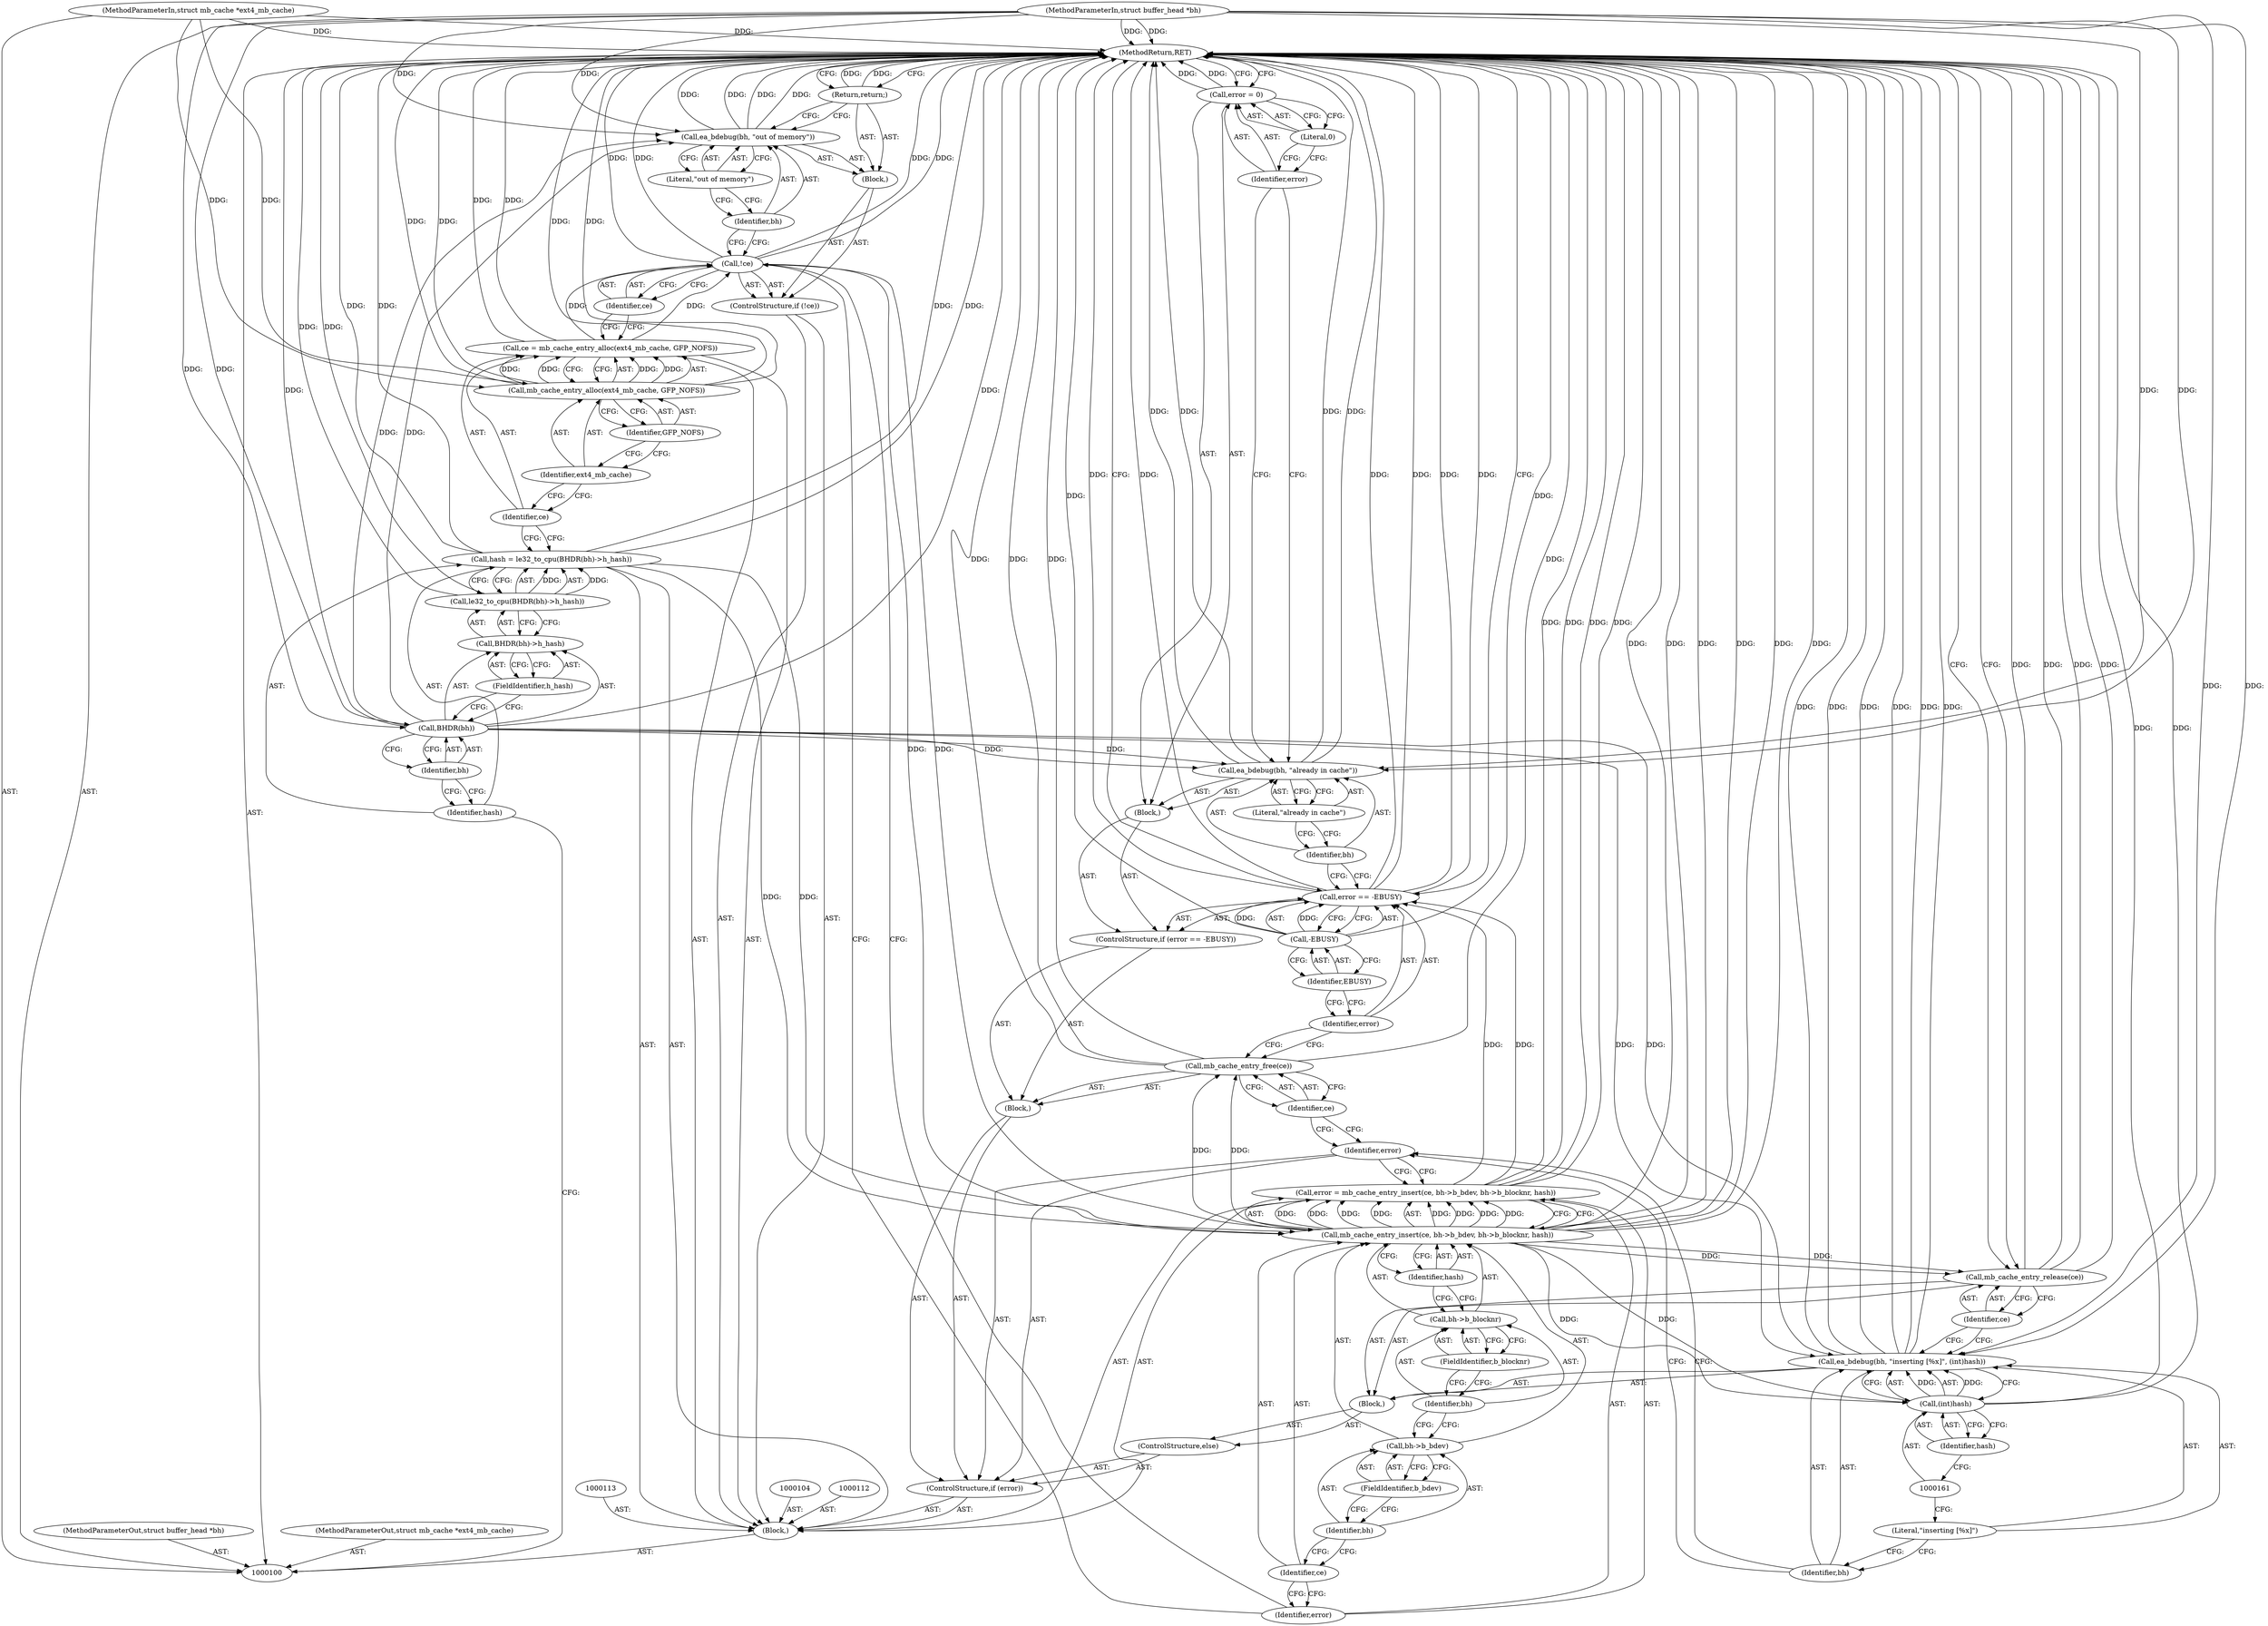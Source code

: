 digraph "1_linux_82939d7999dfc1f1998c4b1c12e2f19edbdff272_5" {
"1000165" [label="(MethodReturn,RET)"];
"1000101" [label="(MethodParameterIn,struct mb_cache *ext4_mb_cache)"];
"1000237" [label="(MethodParameterOut,struct mb_cache *ext4_mb_cache)"];
"1000102" [label="(MethodParameterIn,struct buffer_head *bh)"];
"1000238" [label="(MethodParameterOut,struct buffer_head *bh)"];
"1000126" [label="(Return,return;)"];
"1000127" [label="(Call,error = mb_cache_entry_insert(ce, bh->b_bdev, bh->b_blocknr, hash))"];
"1000128" [label="(Identifier,error)"];
"1000130" [label="(Identifier,ce)"];
"1000131" [label="(Call,bh->b_bdev)"];
"1000132" [label="(Identifier,bh)"];
"1000133" [label="(FieldIdentifier,b_bdev)"];
"1000134" [label="(Call,bh->b_blocknr)"];
"1000135" [label="(Identifier,bh)"];
"1000136" [label="(FieldIdentifier,b_blocknr)"];
"1000137" [label="(Identifier,hash)"];
"1000129" [label="(Call,mb_cache_entry_insert(ce, bh->b_bdev, bh->b_blocknr, hash))"];
"1000140" [label="(Block,)"];
"1000138" [label="(ControlStructure,if (error))"];
"1000139" [label="(Identifier,error)"];
"1000141" [label="(Call,mb_cache_entry_free(ce))"];
"1000142" [label="(Identifier,ce)"];
"1000146" [label="(Call,-EBUSY)"];
"1000147" [label="(Identifier,EBUSY)"];
"1000143" [label="(ControlStructure,if (error == -EBUSY))"];
"1000148" [label="(Block,)"];
"1000144" [label="(Call,error == -EBUSY)"];
"1000145" [label="(Identifier,error)"];
"1000150" [label="(Identifier,bh)"];
"1000151" [label="(Literal,\"already in cache\")"];
"1000149" [label="(Call,ea_bdebug(bh, \"already in cache\"))"];
"1000154" [label="(Literal,0)"];
"1000152" [label="(Call,error = 0)"];
"1000153" [label="(Identifier,error)"];
"1000155" [label="(ControlStructure,else)"];
"1000156" [label="(Block,)"];
"1000103" [label="(Block,)"];
"1000158" [label="(Identifier,bh)"];
"1000159" [label="(Literal,\"inserting [%x]\")"];
"1000157" [label="(Call,ea_bdebug(bh, \"inserting [%x]\", (int)hash))"];
"1000160" [label="(Call,(int)hash)"];
"1000162" [label="(Identifier,hash)"];
"1000163" [label="(Call,mb_cache_entry_release(ce))"];
"1000164" [label="(Identifier,ce)"];
"1000107" [label="(Call,le32_to_cpu(BHDR(bh)->h_hash))"];
"1000108" [label="(Call,BHDR(bh)->h_hash)"];
"1000109" [label="(Call,BHDR(bh))"];
"1000110" [label="(Identifier,bh)"];
"1000111" [label="(FieldIdentifier,h_hash)"];
"1000105" [label="(Call,hash = le32_to_cpu(BHDR(bh)->h_hash))"];
"1000106" [label="(Identifier,hash)"];
"1000114" [label="(Call,ce = mb_cache_entry_alloc(ext4_mb_cache, GFP_NOFS))"];
"1000115" [label="(Identifier,ce)"];
"1000117" [label="(Identifier,ext4_mb_cache)"];
"1000118" [label="(Identifier,GFP_NOFS)"];
"1000116" [label="(Call,mb_cache_entry_alloc(ext4_mb_cache, GFP_NOFS))"];
"1000119" [label="(ControlStructure,if (!ce))"];
"1000122" [label="(Block,)"];
"1000120" [label="(Call,!ce)"];
"1000121" [label="(Identifier,ce)"];
"1000124" [label="(Identifier,bh)"];
"1000125" [label="(Literal,\"out of memory\")"];
"1000123" [label="(Call,ea_bdebug(bh, \"out of memory\"))"];
"1000165" -> "1000100"  [label="AST: "];
"1000165" -> "1000126"  [label="CFG: "];
"1000165" -> "1000152"  [label="CFG: "];
"1000165" -> "1000144"  [label="CFG: "];
"1000165" -> "1000163"  [label="CFG: "];
"1000116" -> "1000165"  [label="DDG: "];
"1000116" -> "1000165"  [label="DDG: "];
"1000163" -> "1000165"  [label="DDG: "];
"1000163" -> "1000165"  [label="DDG: "];
"1000141" -> "1000165"  [label="DDG: "];
"1000141" -> "1000165"  [label="DDG: "];
"1000107" -> "1000165"  [label="DDG: "];
"1000105" -> "1000165"  [label="DDG: "];
"1000105" -> "1000165"  [label="DDG: "];
"1000157" -> "1000165"  [label="DDG: "];
"1000157" -> "1000165"  [label="DDG: "];
"1000157" -> "1000165"  [label="DDG: "];
"1000120" -> "1000165"  [label="DDG: "];
"1000120" -> "1000165"  [label="DDG: "];
"1000149" -> "1000165"  [label="DDG: "];
"1000149" -> "1000165"  [label="DDG: "];
"1000102" -> "1000165"  [label="DDG: "];
"1000144" -> "1000165"  [label="DDG: "];
"1000144" -> "1000165"  [label="DDG: "];
"1000144" -> "1000165"  [label="DDG: "];
"1000127" -> "1000165"  [label="DDG: "];
"1000127" -> "1000165"  [label="DDG: "];
"1000123" -> "1000165"  [label="DDG: "];
"1000123" -> "1000165"  [label="DDG: "];
"1000129" -> "1000165"  [label="DDG: "];
"1000129" -> "1000165"  [label="DDG: "];
"1000129" -> "1000165"  [label="DDG: "];
"1000152" -> "1000165"  [label="DDG: "];
"1000101" -> "1000165"  [label="DDG: "];
"1000109" -> "1000165"  [label="DDG: "];
"1000160" -> "1000165"  [label="DDG: "];
"1000146" -> "1000165"  [label="DDG: "];
"1000114" -> "1000165"  [label="DDG: "];
"1000126" -> "1000165"  [label="DDG: "];
"1000101" -> "1000100"  [label="AST: "];
"1000101" -> "1000165"  [label="DDG: "];
"1000101" -> "1000116"  [label="DDG: "];
"1000237" -> "1000100"  [label="AST: "];
"1000102" -> "1000100"  [label="AST: "];
"1000102" -> "1000165"  [label="DDG: "];
"1000102" -> "1000109"  [label="DDG: "];
"1000102" -> "1000123"  [label="DDG: "];
"1000102" -> "1000149"  [label="DDG: "];
"1000102" -> "1000157"  [label="DDG: "];
"1000238" -> "1000100"  [label="AST: "];
"1000126" -> "1000122"  [label="AST: "];
"1000126" -> "1000123"  [label="CFG: "];
"1000165" -> "1000126"  [label="CFG: "];
"1000126" -> "1000165"  [label="DDG: "];
"1000127" -> "1000103"  [label="AST: "];
"1000127" -> "1000129"  [label="CFG: "];
"1000128" -> "1000127"  [label="AST: "];
"1000129" -> "1000127"  [label="AST: "];
"1000139" -> "1000127"  [label="CFG: "];
"1000127" -> "1000165"  [label="DDG: "];
"1000127" -> "1000165"  [label="DDG: "];
"1000129" -> "1000127"  [label="DDG: "];
"1000129" -> "1000127"  [label="DDG: "];
"1000129" -> "1000127"  [label="DDG: "];
"1000129" -> "1000127"  [label="DDG: "];
"1000127" -> "1000144"  [label="DDG: "];
"1000128" -> "1000127"  [label="AST: "];
"1000128" -> "1000120"  [label="CFG: "];
"1000130" -> "1000128"  [label="CFG: "];
"1000130" -> "1000129"  [label="AST: "];
"1000130" -> "1000128"  [label="CFG: "];
"1000132" -> "1000130"  [label="CFG: "];
"1000131" -> "1000129"  [label="AST: "];
"1000131" -> "1000133"  [label="CFG: "];
"1000132" -> "1000131"  [label="AST: "];
"1000133" -> "1000131"  [label="AST: "];
"1000135" -> "1000131"  [label="CFG: "];
"1000132" -> "1000131"  [label="AST: "];
"1000132" -> "1000130"  [label="CFG: "];
"1000133" -> "1000132"  [label="CFG: "];
"1000133" -> "1000131"  [label="AST: "];
"1000133" -> "1000132"  [label="CFG: "];
"1000131" -> "1000133"  [label="CFG: "];
"1000134" -> "1000129"  [label="AST: "];
"1000134" -> "1000136"  [label="CFG: "];
"1000135" -> "1000134"  [label="AST: "];
"1000136" -> "1000134"  [label="AST: "];
"1000137" -> "1000134"  [label="CFG: "];
"1000135" -> "1000134"  [label="AST: "];
"1000135" -> "1000131"  [label="CFG: "];
"1000136" -> "1000135"  [label="CFG: "];
"1000136" -> "1000134"  [label="AST: "];
"1000136" -> "1000135"  [label="CFG: "];
"1000134" -> "1000136"  [label="CFG: "];
"1000137" -> "1000129"  [label="AST: "];
"1000137" -> "1000134"  [label="CFG: "];
"1000129" -> "1000137"  [label="CFG: "];
"1000129" -> "1000127"  [label="AST: "];
"1000129" -> "1000137"  [label="CFG: "];
"1000130" -> "1000129"  [label="AST: "];
"1000131" -> "1000129"  [label="AST: "];
"1000134" -> "1000129"  [label="AST: "];
"1000137" -> "1000129"  [label="AST: "];
"1000127" -> "1000129"  [label="CFG: "];
"1000129" -> "1000165"  [label="DDG: "];
"1000129" -> "1000165"  [label="DDG: "];
"1000129" -> "1000165"  [label="DDG: "];
"1000129" -> "1000127"  [label="DDG: "];
"1000129" -> "1000127"  [label="DDG: "];
"1000129" -> "1000127"  [label="DDG: "];
"1000129" -> "1000127"  [label="DDG: "];
"1000120" -> "1000129"  [label="DDG: "];
"1000105" -> "1000129"  [label="DDG: "];
"1000129" -> "1000141"  [label="DDG: "];
"1000129" -> "1000160"  [label="DDG: "];
"1000129" -> "1000163"  [label="DDG: "];
"1000140" -> "1000138"  [label="AST: "];
"1000141" -> "1000140"  [label="AST: "];
"1000143" -> "1000140"  [label="AST: "];
"1000138" -> "1000103"  [label="AST: "];
"1000139" -> "1000138"  [label="AST: "];
"1000140" -> "1000138"  [label="AST: "];
"1000155" -> "1000138"  [label="AST: "];
"1000139" -> "1000138"  [label="AST: "];
"1000139" -> "1000127"  [label="CFG: "];
"1000142" -> "1000139"  [label="CFG: "];
"1000158" -> "1000139"  [label="CFG: "];
"1000141" -> "1000140"  [label="AST: "];
"1000141" -> "1000142"  [label="CFG: "];
"1000142" -> "1000141"  [label="AST: "];
"1000145" -> "1000141"  [label="CFG: "];
"1000141" -> "1000165"  [label="DDG: "];
"1000141" -> "1000165"  [label="DDG: "];
"1000129" -> "1000141"  [label="DDG: "];
"1000142" -> "1000141"  [label="AST: "];
"1000142" -> "1000139"  [label="CFG: "];
"1000141" -> "1000142"  [label="CFG: "];
"1000146" -> "1000144"  [label="AST: "];
"1000146" -> "1000147"  [label="CFG: "];
"1000147" -> "1000146"  [label="AST: "];
"1000144" -> "1000146"  [label="CFG: "];
"1000146" -> "1000165"  [label="DDG: "];
"1000146" -> "1000144"  [label="DDG: "];
"1000147" -> "1000146"  [label="AST: "];
"1000147" -> "1000145"  [label="CFG: "];
"1000146" -> "1000147"  [label="CFG: "];
"1000143" -> "1000140"  [label="AST: "];
"1000144" -> "1000143"  [label="AST: "];
"1000148" -> "1000143"  [label="AST: "];
"1000148" -> "1000143"  [label="AST: "];
"1000149" -> "1000148"  [label="AST: "];
"1000152" -> "1000148"  [label="AST: "];
"1000144" -> "1000143"  [label="AST: "];
"1000144" -> "1000146"  [label="CFG: "];
"1000145" -> "1000144"  [label="AST: "];
"1000146" -> "1000144"  [label="AST: "];
"1000150" -> "1000144"  [label="CFG: "];
"1000165" -> "1000144"  [label="CFG: "];
"1000144" -> "1000165"  [label="DDG: "];
"1000144" -> "1000165"  [label="DDG: "];
"1000144" -> "1000165"  [label="DDG: "];
"1000127" -> "1000144"  [label="DDG: "];
"1000146" -> "1000144"  [label="DDG: "];
"1000145" -> "1000144"  [label="AST: "];
"1000145" -> "1000141"  [label="CFG: "];
"1000147" -> "1000145"  [label="CFG: "];
"1000150" -> "1000149"  [label="AST: "];
"1000150" -> "1000144"  [label="CFG: "];
"1000151" -> "1000150"  [label="CFG: "];
"1000151" -> "1000149"  [label="AST: "];
"1000151" -> "1000150"  [label="CFG: "];
"1000149" -> "1000151"  [label="CFG: "];
"1000149" -> "1000148"  [label="AST: "];
"1000149" -> "1000151"  [label="CFG: "];
"1000150" -> "1000149"  [label="AST: "];
"1000151" -> "1000149"  [label="AST: "];
"1000153" -> "1000149"  [label="CFG: "];
"1000149" -> "1000165"  [label="DDG: "];
"1000149" -> "1000165"  [label="DDG: "];
"1000109" -> "1000149"  [label="DDG: "];
"1000102" -> "1000149"  [label="DDG: "];
"1000154" -> "1000152"  [label="AST: "];
"1000154" -> "1000153"  [label="CFG: "];
"1000152" -> "1000154"  [label="CFG: "];
"1000152" -> "1000148"  [label="AST: "];
"1000152" -> "1000154"  [label="CFG: "];
"1000153" -> "1000152"  [label="AST: "];
"1000154" -> "1000152"  [label="AST: "];
"1000165" -> "1000152"  [label="CFG: "];
"1000152" -> "1000165"  [label="DDG: "];
"1000153" -> "1000152"  [label="AST: "];
"1000153" -> "1000149"  [label="CFG: "];
"1000154" -> "1000153"  [label="CFG: "];
"1000155" -> "1000138"  [label="AST: "];
"1000156" -> "1000155"  [label="AST: "];
"1000156" -> "1000155"  [label="AST: "];
"1000157" -> "1000156"  [label="AST: "];
"1000163" -> "1000156"  [label="AST: "];
"1000103" -> "1000100"  [label="AST: "];
"1000104" -> "1000103"  [label="AST: "];
"1000105" -> "1000103"  [label="AST: "];
"1000112" -> "1000103"  [label="AST: "];
"1000113" -> "1000103"  [label="AST: "];
"1000114" -> "1000103"  [label="AST: "];
"1000119" -> "1000103"  [label="AST: "];
"1000127" -> "1000103"  [label="AST: "];
"1000138" -> "1000103"  [label="AST: "];
"1000158" -> "1000157"  [label="AST: "];
"1000158" -> "1000139"  [label="CFG: "];
"1000159" -> "1000158"  [label="CFG: "];
"1000159" -> "1000157"  [label="AST: "];
"1000159" -> "1000158"  [label="CFG: "];
"1000161" -> "1000159"  [label="CFG: "];
"1000157" -> "1000156"  [label="AST: "];
"1000157" -> "1000160"  [label="CFG: "];
"1000158" -> "1000157"  [label="AST: "];
"1000159" -> "1000157"  [label="AST: "];
"1000160" -> "1000157"  [label="AST: "];
"1000164" -> "1000157"  [label="CFG: "];
"1000157" -> "1000165"  [label="DDG: "];
"1000157" -> "1000165"  [label="DDG: "];
"1000157" -> "1000165"  [label="DDG: "];
"1000109" -> "1000157"  [label="DDG: "];
"1000102" -> "1000157"  [label="DDG: "];
"1000160" -> "1000157"  [label="DDG: "];
"1000160" -> "1000157"  [label="AST: "];
"1000160" -> "1000162"  [label="CFG: "];
"1000161" -> "1000160"  [label="AST: "];
"1000162" -> "1000160"  [label="AST: "];
"1000157" -> "1000160"  [label="CFG: "];
"1000160" -> "1000165"  [label="DDG: "];
"1000160" -> "1000157"  [label="DDG: "];
"1000129" -> "1000160"  [label="DDG: "];
"1000162" -> "1000160"  [label="AST: "];
"1000162" -> "1000161"  [label="CFG: "];
"1000160" -> "1000162"  [label="CFG: "];
"1000163" -> "1000156"  [label="AST: "];
"1000163" -> "1000164"  [label="CFG: "];
"1000164" -> "1000163"  [label="AST: "];
"1000165" -> "1000163"  [label="CFG: "];
"1000163" -> "1000165"  [label="DDG: "];
"1000163" -> "1000165"  [label="DDG: "];
"1000129" -> "1000163"  [label="DDG: "];
"1000164" -> "1000163"  [label="AST: "];
"1000164" -> "1000157"  [label="CFG: "];
"1000163" -> "1000164"  [label="CFG: "];
"1000107" -> "1000105"  [label="AST: "];
"1000107" -> "1000108"  [label="CFG: "];
"1000108" -> "1000107"  [label="AST: "];
"1000105" -> "1000107"  [label="CFG: "];
"1000107" -> "1000165"  [label="DDG: "];
"1000107" -> "1000105"  [label="DDG: "];
"1000108" -> "1000107"  [label="AST: "];
"1000108" -> "1000111"  [label="CFG: "];
"1000109" -> "1000108"  [label="AST: "];
"1000111" -> "1000108"  [label="AST: "];
"1000107" -> "1000108"  [label="CFG: "];
"1000109" -> "1000108"  [label="AST: "];
"1000109" -> "1000110"  [label="CFG: "];
"1000110" -> "1000109"  [label="AST: "];
"1000111" -> "1000109"  [label="CFG: "];
"1000109" -> "1000165"  [label="DDG: "];
"1000102" -> "1000109"  [label="DDG: "];
"1000109" -> "1000123"  [label="DDG: "];
"1000109" -> "1000149"  [label="DDG: "];
"1000109" -> "1000157"  [label="DDG: "];
"1000110" -> "1000109"  [label="AST: "];
"1000110" -> "1000106"  [label="CFG: "];
"1000109" -> "1000110"  [label="CFG: "];
"1000111" -> "1000108"  [label="AST: "];
"1000111" -> "1000109"  [label="CFG: "];
"1000108" -> "1000111"  [label="CFG: "];
"1000105" -> "1000103"  [label="AST: "];
"1000105" -> "1000107"  [label="CFG: "];
"1000106" -> "1000105"  [label="AST: "];
"1000107" -> "1000105"  [label="AST: "];
"1000115" -> "1000105"  [label="CFG: "];
"1000105" -> "1000165"  [label="DDG: "];
"1000105" -> "1000165"  [label="DDG: "];
"1000107" -> "1000105"  [label="DDG: "];
"1000105" -> "1000129"  [label="DDG: "];
"1000106" -> "1000105"  [label="AST: "];
"1000106" -> "1000100"  [label="CFG: "];
"1000110" -> "1000106"  [label="CFG: "];
"1000114" -> "1000103"  [label="AST: "];
"1000114" -> "1000116"  [label="CFG: "];
"1000115" -> "1000114"  [label="AST: "];
"1000116" -> "1000114"  [label="AST: "];
"1000121" -> "1000114"  [label="CFG: "];
"1000114" -> "1000165"  [label="DDG: "];
"1000116" -> "1000114"  [label="DDG: "];
"1000116" -> "1000114"  [label="DDG: "];
"1000114" -> "1000120"  [label="DDG: "];
"1000115" -> "1000114"  [label="AST: "];
"1000115" -> "1000105"  [label="CFG: "];
"1000117" -> "1000115"  [label="CFG: "];
"1000117" -> "1000116"  [label="AST: "];
"1000117" -> "1000115"  [label="CFG: "];
"1000118" -> "1000117"  [label="CFG: "];
"1000118" -> "1000116"  [label="AST: "];
"1000118" -> "1000117"  [label="CFG: "];
"1000116" -> "1000118"  [label="CFG: "];
"1000116" -> "1000114"  [label="AST: "];
"1000116" -> "1000118"  [label="CFG: "];
"1000117" -> "1000116"  [label="AST: "];
"1000118" -> "1000116"  [label="AST: "];
"1000114" -> "1000116"  [label="CFG: "];
"1000116" -> "1000165"  [label="DDG: "];
"1000116" -> "1000165"  [label="DDG: "];
"1000116" -> "1000114"  [label="DDG: "];
"1000116" -> "1000114"  [label="DDG: "];
"1000101" -> "1000116"  [label="DDG: "];
"1000119" -> "1000103"  [label="AST: "];
"1000120" -> "1000119"  [label="AST: "];
"1000122" -> "1000119"  [label="AST: "];
"1000122" -> "1000119"  [label="AST: "];
"1000123" -> "1000122"  [label="AST: "];
"1000126" -> "1000122"  [label="AST: "];
"1000120" -> "1000119"  [label="AST: "];
"1000120" -> "1000121"  [label="CFG: "];
"1000121" -> "1000120"  [label="AST: "];
"1000124" -> "1000120"  [label="CFG: "];
"1000128" -> "1000120"  [label="CFG: "];
"1000120" -> "1000165"  [label="DDG: "];
"1000120" -> "1000165"  [label="DDG: "];
"1000114" -> "1000120"  [label="DDG: "];
"1000120" -> "1000129"  [label="DDG: "];
"1000121" -> "1000120"  [label="AST: "];
"1000121" -> "1000114"  [label="CFG: "];
"1000120" -> "1000121"  [label="CFG: "];
"1000124" -> "1000123"  [label="AST: "];
"1000124" -> "1000120"  [label="CFG: "];
"1000125" -> "1000124"  [label="CFG: "];
"1000125" -> "1000123"  [label="AST: "];
"1000125" -> "1000124"  [label="CFG: "];
"1000123" -> "1000125"  [label="CFG: "];
"1000123" -> "1000122"  [label="AST: "];
"1000123" -> "1000125"  [label="CFG: "];
"1000124" -> "1000123"  [label="AST: "];
"1000125" -> "1000123"  [label="AST: "];
"1000126" -> "1000123"  [label="CFG: "];
"1000123" -> "1000165"  [label="DDG: "];
"1000123" -> "1000165"  [label="DDG: "];
"1000109" -> "1000123"  [label="DDG: "];
"1000102" -> "1000123"  [label="DDG: "];
}
